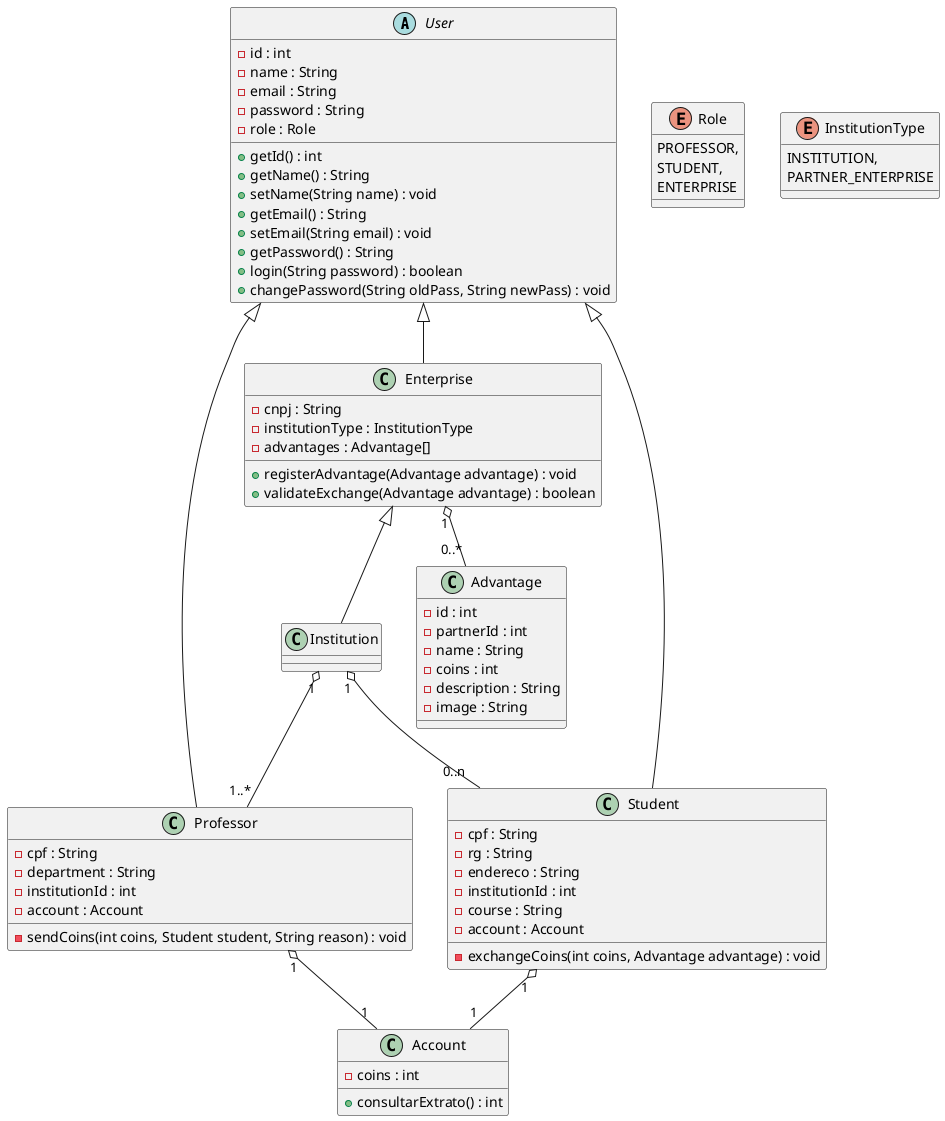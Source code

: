 @startuml

abstract class User {
    -id : int
    -name : String
    -email : String
    -password : String
    -role : Role
    +getId() : int
    +getName() : String
    +setName(String name) : void
    +getEmail() : String
    +setEmail(String email) : void
    +getPassword() : String
    +login(String password) : boolean
    +changePassword(String oldPass, String newPass) : void
}

enum Role {
    PROFESSOR,
    STUDENT,
    ENTERPRISE
}

class Professor {
    -cpf : String
    -department : String
    -institutionId : int
    -account : Account
    -sendCoins(int coins, Student student, String reason) : void
}

class Student {
    -cpf : String
    -rg : String
    -endereco : String
    -institutionId : int
    -course : String
    -account : Account
    -exchangeCoins(int coins, Advantage advantage) : void
}

class Account {
    -coins : int
    +consultarExtrato() : int
}

class Advantage {
    -id : int
    -partnerId : int
    -name : String
    -coins : int
    -description : String
    -image : String
}

class Enterprise {
    -cnpj : String
    -institutionType : InstitutionType
    -advantages : Advantage[]
    +registerAdvantage(Advantage advantage) : void
    +validateExchange(Advantage advantage) : boolean
}

enum InstitutionType {
    INSTITUTION,
    PARTNER_ENTERPRISE
}

class Institution {
}

User <|-- Professor
User <|-- Student
User <|-- Enterprise

Enterprise <|-- Institution

Professor "1" o-- "1" Account
Student "1" o-- "1" Account
Enterprise "1" o-- "0..*" Advantage
Institution "1" o-- "1..*" Professor
Institution "1" o--  "0..n" Student

@enduml